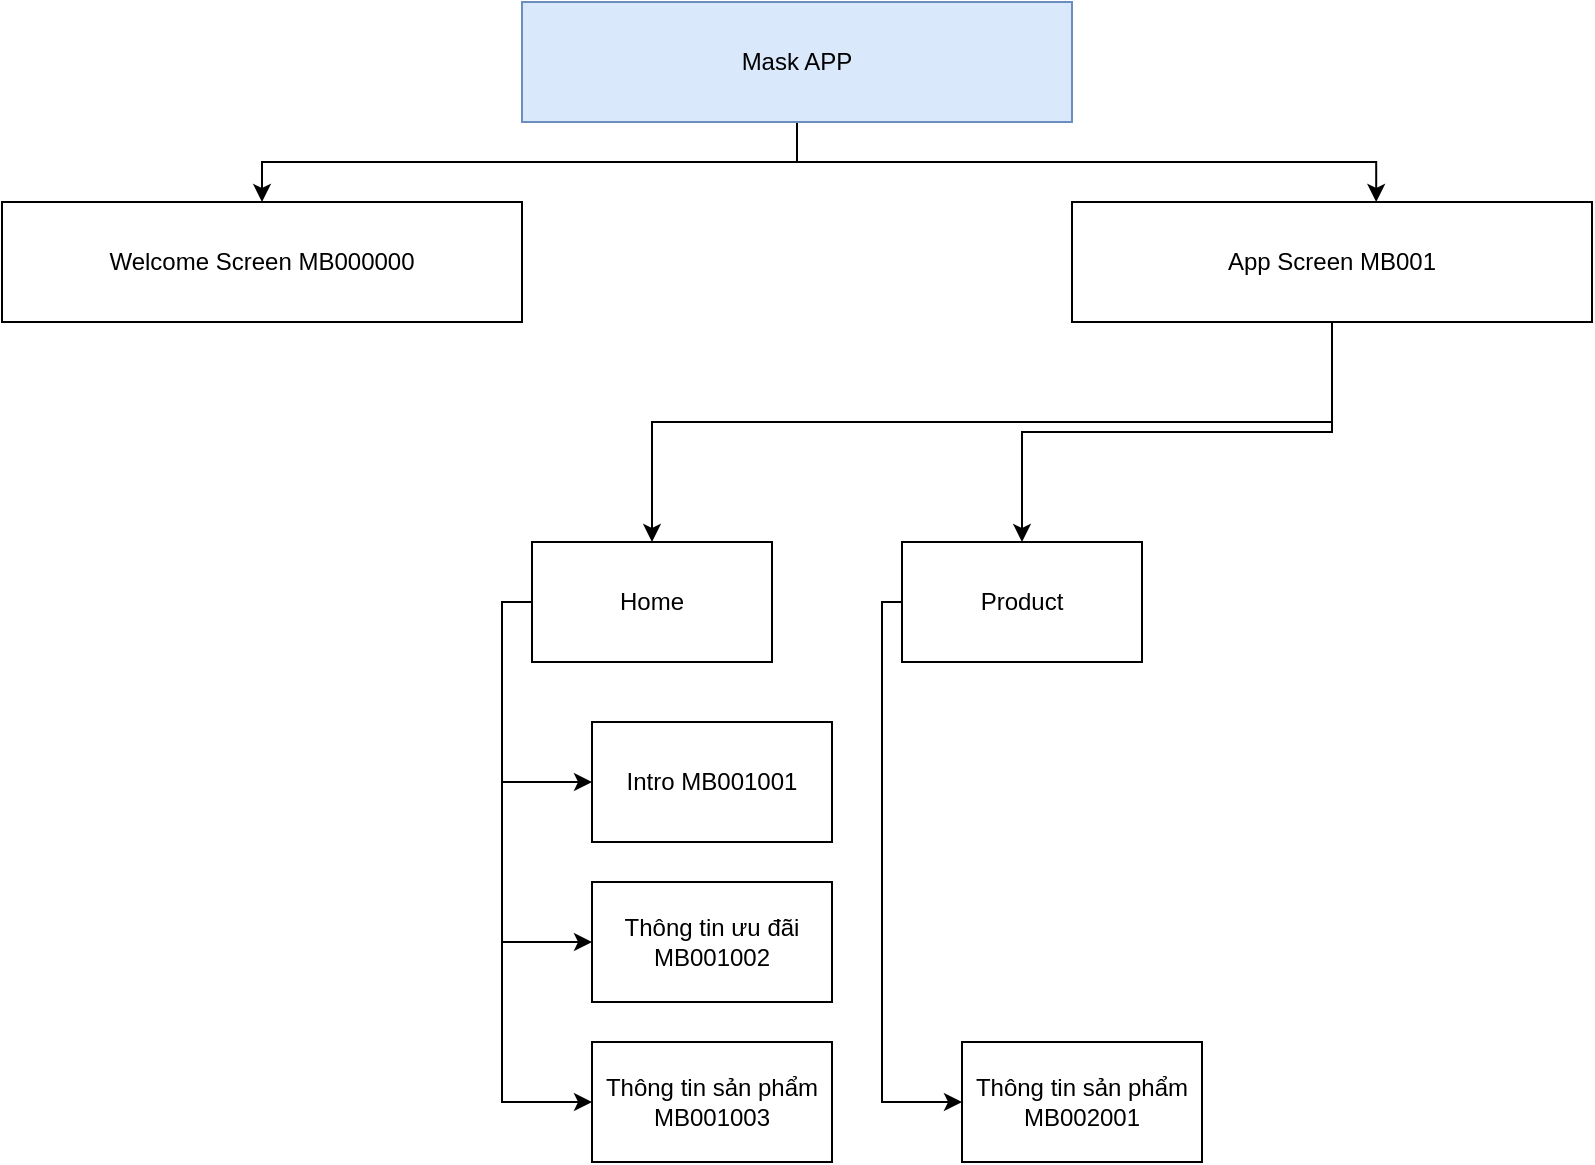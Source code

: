 <mxfile version="14.7.2" type="device"><diagram id="u-GwbT1Ui-qBv1V8ctAz" name="Page-1"><mxGraphModel dx="868" dy="482" grid="1" gridSize="10" guides="1" tooltips="1" connect="1" arrows="1" fold="1" page="1" pageScale="1" pageWidth="850" pageHeight="1100" math="0" shadow="0"><root><mxCell id="0"/><mxCell id="1" parent="0"/><mxCell id="S3z4__wg3A0w-Ls1R-J4-14" style="edgeStyle=orthogonalEdgeStyle;rounded=0;orthogonalLoop=1;jettySize=auto;html=1;entryX=0.5;entryY=0;entryDx=0;entryDy=0;" edge="1" parent="1" source="S3z4__wg3A0w-Ls1R-J4-1" target="S3z4__wg3A0w-Ls1R-J4-2"><mxGeometry relative="1" as="geometry"/></mxCell><mxCell id="S3z4__wg3A0w-Ls1R-J4-15" style="edgeStyle=orthogonalEdgeStyle;rounded=0;orthogonalLoop=1;jettySize=auto;html=1;entryX=0.585;entryY=0;entryDx=0;entryDy=0;entryPerimeter=0;" edge="1" parent="1" source="S3z4__wg3A0w-Ls1R-J4-1" target="S3z4__wg3A0w-Ls1R-J4-3"><mxGeometry relative="1" as="geometry"/></mxCell><mxCell id="S3z4__wg3A0w-Ls1R-J4-1" value="Mask APP" style="rounded=0;whiteSpace=wrap;html=1;fillColor=#dae8fc;strokeColor=#6c8ebf;" vertex="1" parent="1"><mxGeometry x="300" y="40" width="275" height="60" as="geometry"/></mxCell><mxCell id="S3z4__wg3A0w-Ls1R-J4-2" value="Welcome Screen MB000000" style="rounded=0;whiteSpace=wrap;html=1;" vertex="1" parent="1"><mxGeometry x="40" y="140" width="260" height="60" as="geometry"/></mxCell><mxCell id="S3z4__wg3A0w-Ls1R-J4-5" style="edgeStyle=orthogonalEdgeStyle;rounded=0;orthogonalLoop=1;jettySize=auto;html=1;entryX=0.5;entryY=0;entryDx=0;entryDy=0;" edge="1" parent="1" source="S3z4__wg3A0w-Ls1R-J4-3" target="S3z4__wg3A0w-Ls1R-J4-4"><mxGeometry relative="1" as="geometry"><Array as="points"><mxPoint x="705" y="250"/><mxPoint x="365" y="250"/></Array></mxGeometry></mxCell><mxCell id="S3z4__wg3A0w-Ls1R-J4-7" style="edgeStyle=orthogonalEdgeStyle;rounded=0;orthogonalLoop=1;jettySize=auto;html=1;" edge="1" parent="1" source="S3z4__wg3A0w-Ls1R-J4-3" target="S3z4__wg3A0w-Ls1R-J4-6"><mxGeometry relative="1" as="geometry"/></mxCell><mxCell id="S3z4__wg3A0w-Ls1R-J4-3" value="App Screen MB001" style="rounded=0;whiteSpace=wrap;html=1;" vertex="1" parent="1"><mxGeometry x="575" y="140" width="260" height="60" as="geometry"/></mxCell><mxCell id="S3z4__wg3A0w-Ls1R-J4-11" style="edgeStyle=orthogonalEdgeStyle;rounded=0;orthogonalLoop=1;jettySize=auto;html=1;entryX=0;entryY=0.5;entryDx=0;entryDy=0;" edge="1" parent="1" source="S3z4__wg3A0w-Ls1R-J4-4" target="S3z4__wg3A0w-Ls1R-J4-8"><mxGeometry relative="1" as="geometry"><Array as="points"><mxPoint x="290" y="340"/><mxPoint x="290" y="430"/></Array></mxGeometry></mxCell><mxCell id="S3z4__wg3A0w-Ls1R-J4-12" style="edgeStyle=orthogonalEdgeStyle;rounded=0;orthogonalLoop=1;jettySize=auto;html=1;entryX=0;entryY=0.5;entryDx=0;entryDy=0;" edge="1" parent="1" source="S3z4__wg3A0w-Ls1R-J4-4" target="S3z4__wg3A0w-Ls1R-J4-9"><mxGeometry relative="1" as="geometry"><Array as="points"><mxPoint x="290" y="340"/><mxPoint x="290" y="510"/></Array></mxGeometry></mxCell><mxCell id="S3z4__wg3A0w-Ls1R-J4-13" style="edgeStyle=orthogonalEdgeStyle;rounded=0;orthogonalLoop=1;jettySize=auto;html=1;entryX=0;entryY=0.5;entryDx=0;entryDy=0;" edge="1" parent="1" source="S3z4__wg3A0w-Ls1R-J4-4" target="S3z4__wg3A0w-Ls1R-J4-10"><mxGeometry relative="1" as="geometry"><Array as="points"><mxPoint x="290" y="340"/><mxPoint x="290" y="590"/></Array></mxGeometry></mxCell><mxCell id="S3z4__wg3A0w-Ls1R-J4-4" value="Home" style="rounded=0;whiteSpace=wrap;html=1;" vertex="1" parent="1"><mxGeometry x="305" y="310" width="120" height="60" as="geometry"/></mxCell><mxCell id="S3z4__wg3A0w-Ls1R-J4-17" style="edgeStyle=orthogonalEdgeStyle;rounded=0;orthogonalLoop=1;jettySize=auto;html=1;entryX=0;entryY=0.5;entryDx=0;entryDy=0;" edge="1" parent="1" source="S3z4__wg3A0w-Ls1R-J4-6" target="S3z4__wg3A0w-Ls1R-J4-16"><mxGeometry relative="1" as="geometry"><Array as="points"><mxPoint x="480" y="340"/><mxPoint x="480" y="590"/></Array></mxGeometry></mxCell><mxCell id="S3z4__wg3A0w-Ls1R-J4-6" value="Product" style="rounded=0;whiteSpace=wrap;html=1;" vertex="1" parent="1"><mxGeometry x="490" y="310" width="120" height="60" as="geometry"/></mxCell><mxCell id="S3z4__wg3A0w-Ls1R-J4-8" value="Intro MB001001" style="rounded=0;whiteSpace=wrap;html=1;" vertex="1" parent="1"><mxGeometry x="335" y="400" width="120" height="60" as="geometry"/></mxCell><mxCell id="S3z4__wg3A0w-Ls1R-J4-9" value="Thông tin ưu đãi MB001002" style="rounded=0;whiteSpace=wrap;html=1;" vertex="1" parent="1"><mxGeometry x="335" y="480" width="120" height="60" as="geometry"/></mxCell><mxCell id="S3z4__wg3A0w-Ls1R-J4-10" value="Thông tin sản phẩm MB001003" style="rounded=0;whiteSpace=wrap;html=1;" vertex="1" parent="1"><mxGeometry x="335" y="560" width="120" height="60" as="geometry"/></mxCell><mxCell id="S3z4__wg3A0w-Ls1R-J4-16" value="Thông tin sản phẩm MB002001" style="rounded=0;whiteSpace=wrap;html=1;" vertex="1" parent="1"><mxGeometry x="520" y="560" width="120" height="60" as="geometry"/></mxCell></root></mxGraphModel></diagram></mxfile>
